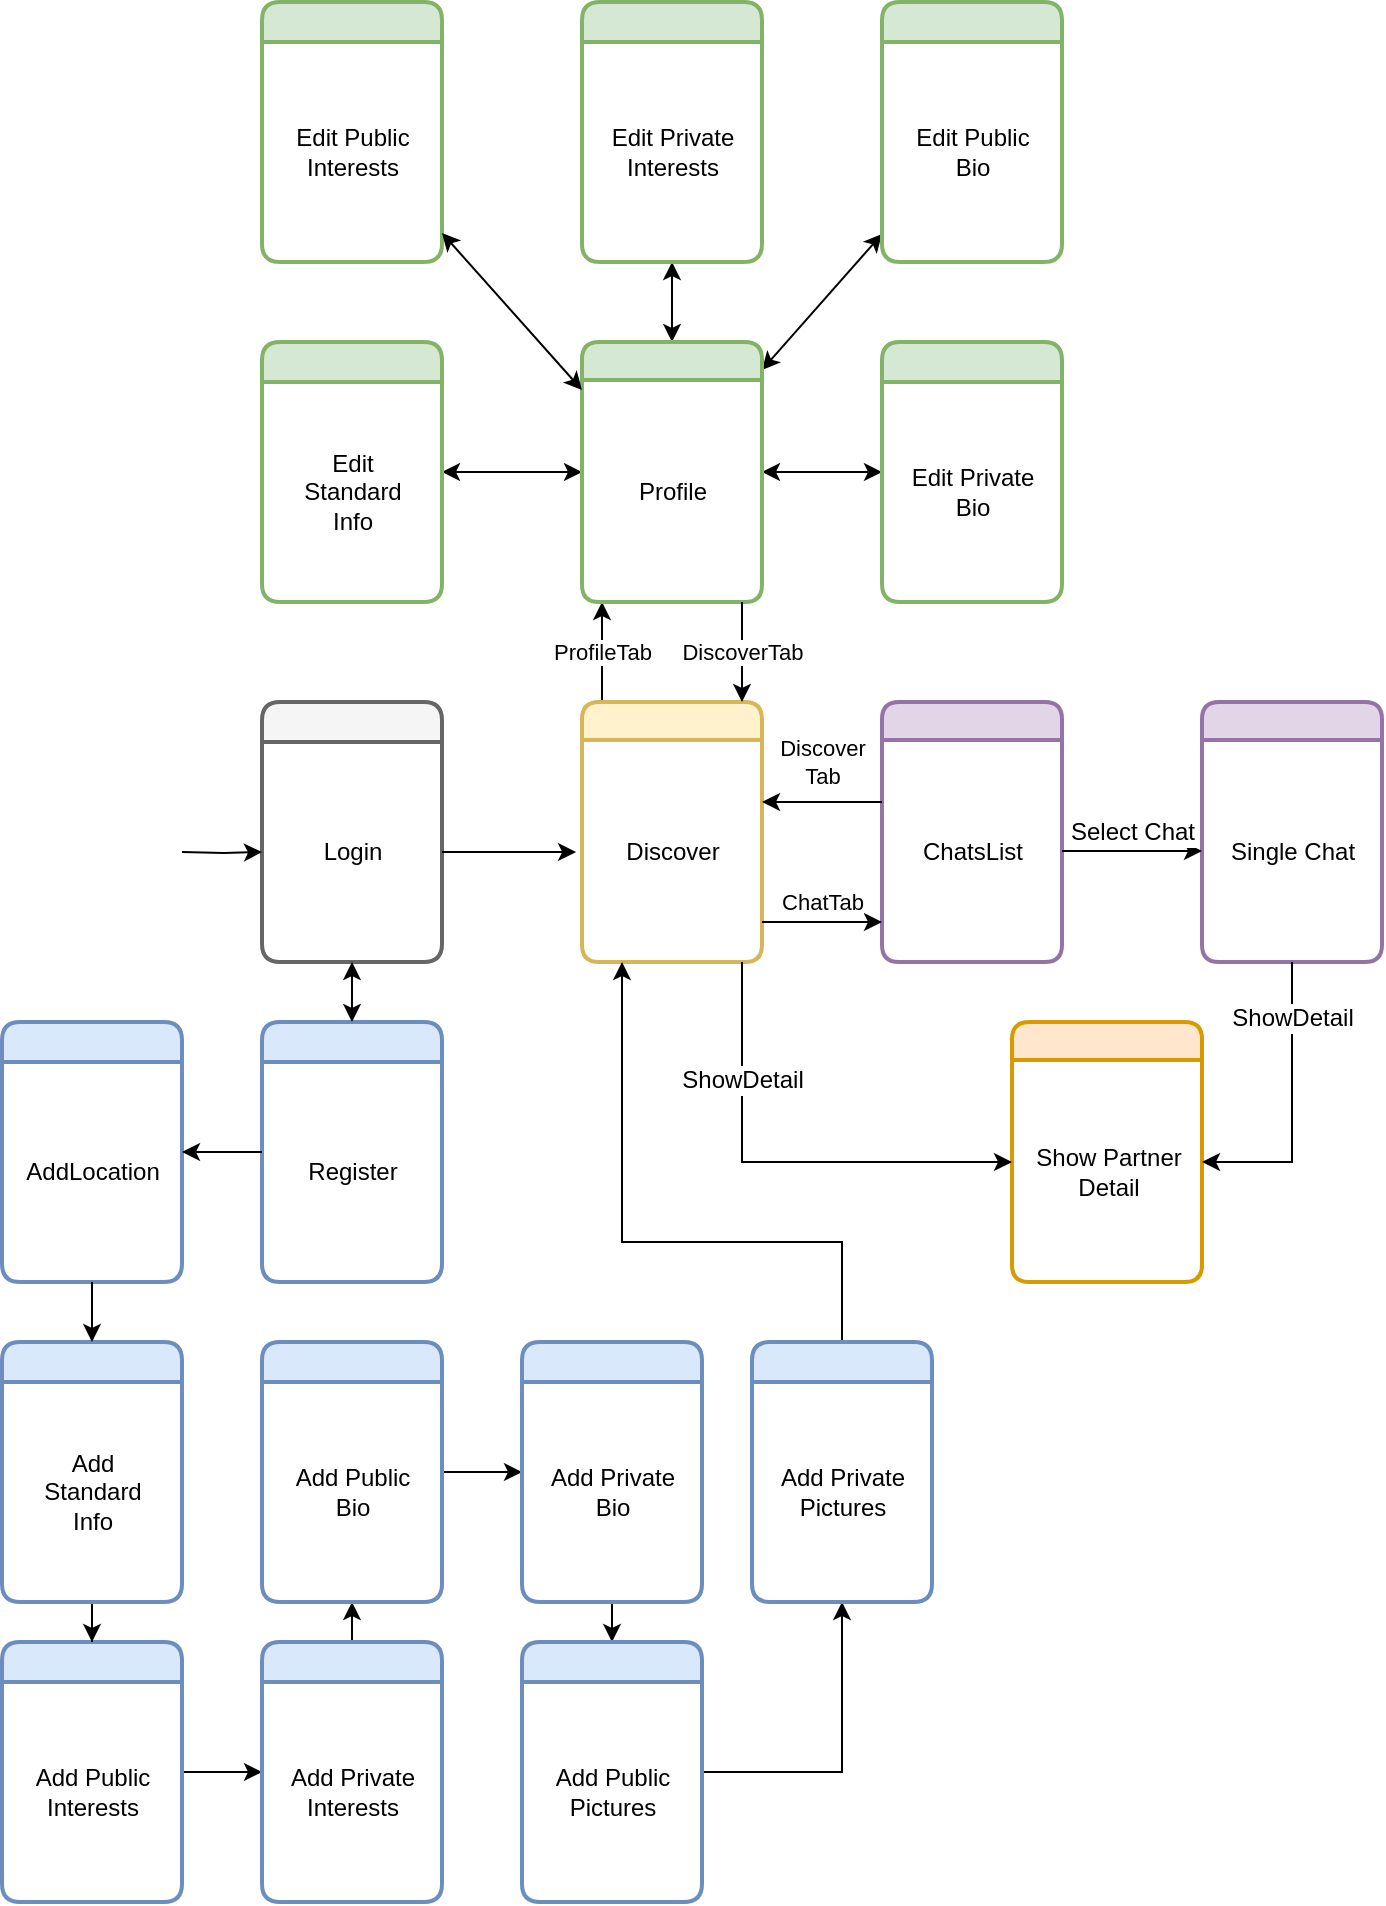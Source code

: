 <mxfile version="20.2.6"><diagram id="3oKSRpvQD-3Rtn6nESA1" name="Page-1"><mxGraphModel dx="2523" dy="2035" grid="1" gridSize="10" guides="1" tooltips="1" connect="1" arrows="1" fold="1" page="1" pageScale="1" pageWidth="850" pageHeight="1100" math="0" shadow="0"><root><mxCell id="0"/><mxCell id="1" parent="0"/><mxCell id="K8wivl5P5FMc2v_rYO8I-10" value="" style="swimlane;childLayout=stackLayout;horizontal=1;startSize=20;horizontalStack=0;fillColor=#f5f5f5;rounded=1;fontSize=14;fontStyle=0;strokeWidth=2;resizeParent=0;resizeLast=1;shadow=0;dashed=0;align=center;strokeColor=#666666;fontColor=#333333;" parent="1" vertex="1"><mxGeometry x="90" y="230" width="90" height="130" as="geometry"><mxRectangle x="90" y="210" width="50" height="40" as="alternateBounds"/></mxGeometry></mxCell><mxCell id="K8wivl5P5FMc2v_rYO8I-20" value="Login" style="text;html=1;align=center;verticalAlign=middle;resizable=0;points=[];;autosize=1;" parent="K8wivl5P5FMc2v_rYO8I-10" vertex="1"><mxGeometry y="20" width="90" height="110" as="geometry"/></mxCell><mxCell id="NVUlYLoKK_l5uXwqNmR6-7" value="ProfileTab" style="edgeStyle=orthogonalEdgeStyle;rounded=0;orthogonalLoop=1;jettySize=auto;html=1;" edge="1" parent="1" source="K8wivl5P5FMc2v_rYO8I-23" target="NVUlYLoKK_l5uXwqNmR6-6"><mxGeometry relative="1" as="geometry"><Array as="points"><mxPoint x="260" y="220"/><mxPoint x="260" y="220"/></Array></mxGeometry></mxCell><mxCell id="K8wivl5P5FMc2v_rYO8I-23" value="" style="swimlane;childLayout=stackLayout;horizontal=1;startSize=19;horizontalStack=0;fillColor=#fff2cc;rounded=1;fontSize=14;fontStyle=0;strokeWidth=2;resizeParent=0;resizeLast=1;shadow=0;dashed=0;align=center;strokeColor=#d6b656;" parent="1" vertex="1"><mxGeometry x="250" y="230" width="90" height="130" as="geometry"><mxRectangle x="260" y="240" width="50" height="40" as="alternateBounds"/></mxGeometry></mxCell><mxCell id="K8wivl5P5FMc2v_rYO8I-24" value="Discover" style="text;html=1;align=center;verticalAlign=middle;resizable=0;points=[];;autosize=1;" parent="K8wivl5P5FMc2v_rYO8I-23" vertex="1"><mxGeometry y="19" width="90" height="111" as="geometry"/></mxCell><mxCell id="K8wivl5P5FMc2v_rYO8I-25" value="" style="swimlane;childLayout=stackLayout;horizontal=1;startSize=19;horizontalStack=0;fillColor=#e1d5e7;rounded=1;fontSize=14;fontStyle=0;strokeWidth=2;resizeParent=0;resizeLast=1;shadow=0;dashed=0;align=center;strokeColor=#9673a6;" parent="1" vertex="1"><mxGeometry x="400" y="230" width="90" height="130" as="geometry"><mxRectangle x="260" y="240" width="50" height="40" as="alternateBounds"/></mxGeometry></mxCell><mxCell id="K8wivl5P5FMc2v_rYO8I-26" value="ChatsList" style="text;html=1;align=center;verticalAlign=middle;resizable=0;points=[];;autosize=1;" parent="K8wivl5P5FMc2v_rYO8I-25" vertex="1"><mxGeometry y="19" width="90" height="111" as="geometry"/></mxCell><mxCell id="K8wivl5P5FMc2v_rYO8I-28" value="" style="swimlane;childLayout=stackLayout;horizontal=1;startSize=19;horizontalStack=0;fillColor=#e1d5e7;rounded=1;fontSize=14;fontStyle=0;strokeWidth=2;resizeParent=0;resizeLast=1;shadow=0;dashed=0;align=center;strokeColor=#9673a6;" parent="1" vertex="1"><mxGeometry x="560" y="230" width="90" height="130" as="geometry"><mxRectangle x="260" y="240" width="50" height="40" as="alternateBounds"/></mxGeometry></mxCell><mxCell id="K8wivl5P5FMc2v_rYO8I-29" value="Single Chat" style="text;html=1;align=center;verticalAlign=middle;resizable=0;points=[];;autosize=1;" parent="K8wivl5P5FMc2v_rYO8I-28" vertex="1"><mxGeometry y="19" width="90" height="111" as="geometry"/></mxCell><mxCell id="K8wivl5P5FMc2v_rYO8I-34" value="" style="swimlane;childLayout=stackLayout;horizontal=1;startSize=19;horizontalStack=0;fillColor=#ffe6cc;rounded=1;fontSize=14;fontStyle=0;strokeWidth=2;resizeParent=0;resizeLast=1;shadow=0;dashed=0;align=center;strokeColor=#d79b00;" parent="1" vertex="1"><mxGeometry x="465" y="390" width="95" height="130" as="geometry"><mxRectangle x="260" y="240" width="50" height="40" as="alternateBounds"/></mxGeometry></mxCell><mxCell id="K8wivl5P5FMc2v_rYO8I-35" value="Show Partner &lt;br&gt;Detail" style="text;html=1;align=center;verticalAlign=middle;resizable=0;points=[];;autosize=1;" parent="K8wivl5P5FMc2v_rYO8I-34" vertex="1"><mxGeometry y="19" width="95" height="111" as="geometry"/></mxCell><mxCell id="K8wivl5P5FMc2v_rYO8I-38" value="ChatTab" style="edgeStyle=orthogonalEdgeStyle;rounded=0;orthogonalLoop=1;jettySize=auto;html=1;" parent="1" source="K8wivl5P5FMc2v_rYO8I-24" target="K8wivl5P5FMc2v_rYO8I-26" edge="1"><mxGeometry y="10" relative="1" as="geometry"><Array as="points"><mxPoint x="370" y="340"/><mxPoint x="370" y="340"/></Array><mxPoint as="offset"/></mxGeometry></mxCell><mxCell id="K8wivl5P5FMc2v_rYO8I-39" style="edgeStyle=orthogonalEdgeStyle;rounded=0;orthogonalLoop=1;jettySize=auto;html=1;" parent="1" source="K8wivl5P5FMc2v_rYO8I-24" target="K8wivl5P5FMc2v_rYO8I-35" edge="1"><mxGeometry relative="1" as="geometry"><Array as="points"><mxPoint x="330" y="460"/></Array></mxGeometry></mxCell><mxCell id="K8wivl5P5FMc2v_rYO8I-57" value="ShowDetail" style="text;html=1;align=center;verticalAlign=middle;resizable=0;points=[];;labelBackgroundColor=#ffffff;" parent="K8wivl5P5FMc2v_rYO8I-39" vertex="1" connectable="0"><mxGeometry x="-0.387" y="1" relative="1" as="geometry"><mxPoint x="-1" y="-13" as="offset"/></mxGeometry></mxCell><mxCell id="K8wivl5P5FMc2v_rYO8I-40" style="edgeStyle=orthogonalEdgeStyle;rounded=0;orthogonalLoop=1;jettySize=auto;html=1;" parent="1" source="K8wivl5P5FMc2v_rYO8I-26" target="K8wivl5P5FMc2v_rYO8I-29" edge="1"><mxGeometry relative="1" as="geometry"/></mxCell><mxCell id="K8wivl5P5FMc2v_rYO8I-54" value="Select Chat" style="text;html=1;align=center;verticalAlign=middle;resizable=0;points=[];;labelBackgroundColor=#ffffff;" parent="K8wivl5P5FMc2v_rYO8I-40" vertex="1" connectable="0"><mxGeometry x="-0.133" y="-1" relative="1" as="geometry"><mxPoint x="4" y="-11" as="offset"/></mxGeometry></mxCell><mxCell id="K8wivl5P5FMc2v_rYO8I-44" style="edgeStyle=orthogonalEdgeStyle;rounded=0;orthogonalLoop=1;jettySize=auto;html=1;entryX=-0.033;entryY=0.505;entryDx=0;entryDy=0;entryPerimeter=0;" parent="1" source="K8wivl5P5FMc2v_rYO8I-20" target="K8wivl5P5FMc2v_rYO8I-24" edge="1"><mxGeometry relative="1" as="geometry"/></mxCell><mxCell id="K8wivl5P5FMc2v_rYO8I-45" value="" style="swimlane;childLayout=stackLayout;horizontal=1;startSize=20;horizontalStack=0;fillColor=#dae8fc;rounded=1;fontSize=14;fontStyle=0;strokeWidth=2;resizeParent=0;resizeLast=1;shadow=0;dashed=0;align=center;strokeColor=#6c8ebf;" parent="1" vertex="1"><mxGeometry x="90" y="390" width="90" height="130" as="geometry"><mxRectangle x="260" y="240" width="50" height="40" as="alternateBounds"/></mxGeometry></mxCell><mxCell id="K8wivl5P5FMc2v_rYO8I-46" value="Register" style="text;html=1;align=center;verticalAlign=middle;resizable=0;points=[];;autosize=1;" parent="K8wivl5P5FMc2v_rYO8I-45" vertex="1"><mxGeometry y="20" width="90" height="110" as="geometry"/></mxCell><mxCell id="K8wivl5P5FMc2v_rYO8I-47" style="edgeStyle=orthogonalEdgeStyle;rounded=0;orthogonalLoop=1;jettySize=auto;html=1;entryX=0.5;entryY=0;entryDx=0;entryDy=0;startArrow=classic;startFill=1;" parent="1" source="K8wivl5P5FMc2v_rYO8I-20" target="K8wivl5P5FMc2v_rYO8I-45" edge="1"><mxGeometry relative="1" as="geometry"/></mxCell><mxCell id="K8wivl5P5FMc2v_rYO8I-48" style="edgeStyle=orthogonalEdgeStyle;rounded=0;orthogonalLoop=1;jettySize=auto;html=1;startArrow=none;startFill=0;" parent="1" target="K8wivl5P5FMc2v_rYO8I-20" edge="1"><mxGeometry relative="1" as="geometry"><mxPoint x="50" y="305" as="sourcePoint"/></mxGeometry></mxCell><mxCell id="NVUlYLoKK_l5uXwqNmR6-1" style="edgeStyle=orthogonalEdgeStyle;rounded=0;orthogonalLoop=1;jettySize=auto;html=1;" edge="1" parent="1" source="K8wivl5P5FMc2v_rYO8I-29" target="K8wivl5P5FMc2v_rYO8I-35"><mxGeometry relative="1" as="geometry"><Array as="points"><mxPoint x="605" y="460"/></Array></mxGeometry></mxCell><mxCell id="NVUlYLoKK_l5uXwqNmR6-4" value="&lt;span style=&quot;font-size: 12px;&quot;&gt;ShowDetail&lt;/span&gt;" style="edgeLabel;html=1;align=center;verticalAlign=middle;resizable=0;points=[];" vertex="1" connectable="0" parent="NVUlYLoKK_l5uXwqNmR6-1"><mxGeometry x="-0.381" y="-1" relative="1" as="geometry"><mxPoint x="1" y="-17" as="offset"/></mxGeometry></mxCell><mxCell id="NVUlYLoKK_l5uXwqNmR6-59" style="edgeStyle=orthogonalEdgeStyle;rounded=0;orthogonalLoop=1;jettySize=auto;html=1;startArrow=classic;startFill=1;" edge="1" parent="1" source="NVUlYLoKK_l5uXwqNmR6-5" target="NVUlYLoKK_l5uXwqNmR6-52"><mxGeometry relative="1" as="geometry"/></mxCell><mxCell id="NVUlYLoKK_l5uXwqNmR6-62" style="edgeStyle=none;rounded=0;orthogonalLoop=1;jettySize=auto;html=1;startArrow=classic;startFill=1;" edge="1" parent="1" source="NVUlYLoKK_l5uXwqNmR6-5" target="NVUlYLoKK_l5uXwqNmR6-46"><mxGeometry relative="1" as="geometry"/></mxCell><mxCell id="NVUlYLoKK_l5uXwqNmR6-63" style="edgeStyle=none;rounded=0;orthogonalLoop=1;jettySize=auto;html=1;startArrow=classic;startFill=1;" edge="1" parent="1" source="NVUlYLoKK_l5uXwqNmR6-5" target="NVUlYLoKK_l5uXwqNmR6-49"><mxGeometry relative="1" as="geometry"/></mxCell><mxCell id="NVUlYLoKK_l5uXwqNmR6-64" style="edgeStyle=none;rounded=0;orthogonalLoop=1;jettySize=auto;html=1;startArrow=classic;startFill=1;" edge="1" parent="1" source="NVUlYLoKK_l5uXwqNmR6-5" target="NVUlYLoKK_l5uXwqNmR6-55"><mxGeometry relative="1" as="geometry"/></mxCell><mxCell id="NVUlYLoKK_l5uXwqNmR6-5" value="" style="swimlane;childLayout=stackLayout;horizontal=1;startSize=19;horizontalStack=0;fillColor=#d5e8d4;rounded=1;fontSize=14;fontStyle=0;strokeWidth=2;resizeParent=0;resizeLast=1;shadow=0;dashed=0;align=center;strokeColor=#82b366;" vertex="1" parent="1"><mxGeometry x="250" y="50" width="90" height="130" as="geometry"><mxRectangle x="260" y="240" width="50" height="40" as="alternateBounds"/></mxGeometry></mxCell><mxCell id="NVUlYLoKK_l5uXwqNmR6-6" value="Profile" style="text;html=1;align=center;verticalAlign=middle;resizable=0;points=[];;autosize=1;" vertex="1" parent="NVUlYLoKK_l5uXwqNmR6-5"><mxGeometry y="19" width="90" height="111" as="geometry"/></mxCell><mxCell id="NVUlYLoKK_l5uXwqNmR6-8" value="DiscoverTab" style="edgeStyle=orthogonalEdgeStyle;rounded=0;orthogonalLoop=1;jettySize=auto;html=1;" edge="1" parent="1" source="NVUlYLoKK_l5uXwqNmR6-6" target="K8wivl5P5FMc2v_rYO8I-23"><mxGeometry relative="1" as="geometry"><Array as="points"><mxPoint x="330" y="200"/><mxPoint x="330" y="200"/></Array></mxGeometry></mxCell><mxCell id="NVUlYLoKK_l5uXwqNmR6-9" value="Discover&lt;br&gt;Tab" style="edgeStyle=orthogonalEdgeStyle;rounded=0;orthogonalLoop=1;jettySize=auto;html=1;" edge="1" parent="1" source="K8wivl5P5FMc2v_rYO8I-26" target="K8wivl5P5FMc2v_rYO8I-24"><mxGeometry x="-0.001" y="-20" relative="1" as="geometry"><Array as="points"><mxPoint x="380" y="280"/><mxPoint x="380" y="280"/></Array><mxPoint as="offset"/></mxGeometry></mxCell><mxCell id="NVUlYLoKK_l5uXwqNmR6-10" value="" style="swimlane;childLayout=stackLayout;horizontal=1;startSize=20;horizontalStack=0;fillColor=#dae8fc;rounded=1;fontSize=14;fontStyle=0;strokeWidth=2;resizeParent=0;resizeLast=1;shadow=0;dashed=0;align=center;strokeColor=#6c8ebf;" vertex="1" parent="1"><mxGeometry x="-40" y="390" width="90" height="130" as="geometry"><mxRectangle x="260" y="240" width="50" height="40" as="alternateBounds"/></mxGeometry></mxCell><mxCell id="NVUlYLoKK_l5uXwqNmR6-11" value="AddLocation" style="text;html=1;align=center;verticalAlign=middle;resizable=0;points=[];;autosize=1;" vertex="1" parent="NVUlYLoKK_l5uXwqNmR6-10"><mxGeometry y="20" width="90" height="110" as="geometry"/></mxCell><mxCell id="NVUlYLoKK_l5uXwqNmR6-36" style="edgeStyle=orthogonalEdgeStyle;rounded=0;orthogonalLoop=1;jettySize=auto;html=1;" edge="1" parent="1" source="NVUlYLoKK_l5uXwqNmR6-16" target="NVUlYLoKK_l5uXwqNmR6-18"><mxGeometry relative="1" as="geometry"/></mxCell><mxCell id="NVUlYLoKK_l5uXwqNmR6-16" value="" style="swimlane;childLayout=stackLayout;horizontal=1;startSize=20;horizontalStack=0;fillColor=#dae8fc;rounded=1;fontSize=14;fontStyle=0;strokeWidth=2;resizeParent=0;resizeLast=1;shadow=0;dashed=0;align=center;strokeColor=#6c8ebf;" vertex="1" parent="1"><mxGeometry x="-40" y="700" width="90" height="130" as="geometry"><mxRectangle x="90" y="210" width="50" height="40" as="alternateBounds"/></mxGeometry></mxCell><mxCell id="NVUlYLoKK_l5uXwqNmR6-17" value="Add Public&lt;br&gt;Interests" style="text;html=1;align=center;verticalAlign=middle;resizable=0;points=[];;autosize=1;" vertex="1" parent="NVUlYLoKK_l5uXwqNmR6-16"><mxGeometry y="20" width="90" height="110" as="geometry"/></mxCell><mxCell id="NVUlYLoKK_l5uXwqNmR6-37" style="edgeStyle=orthogonalEdgeStyle;rounded=0;orthogonalLoop=1;jettySize=auto;html=1;" edge="1" parent="1" source="NVUlYLoKK_l5uXwqNmR6-18" target="NVUlYLoKK_l5uXwqNmR6-20"><mxGeometry relative="1" as="geometry"/></mxCell><mxCell id="NVUlYLoKK_l5uXwqNmR6-18" value="" style="swimlane;childLayout=stackLayout;horizontal=1;startSize=20;horizontalStack=0;fillColor=#dae8fc;rounded=1;fontSize=14;fontStyle=0;strokeWidth=2;resizeParent=0;resizeLast=1;shadow=0;dashed=0;align=center;strokeColor=#6c8ebf;" vertex="1" parent="1"><mxGeometry x="90" y="700" width="90" height="130" as="geometry"><mxRectangle x="90" y="210" width="50" height="40" as="alternateBounds"/></mxGeometry></mxCell><mxCell id="NVUlYLoKK_l5uXwqNmR6-19" value="Add Private&lt;br&gt;Interests" style="text;html=1;align=center;verticalAlign=middle;resizable=0;points=[];;autosize=1;" vertex="1" parent="NVUlYLoKK_l5uXwqNmR6-18"><mxGeometry y="20" width="90" height="110" as="geometry"/></mxCell><mxCell id="NVUlYLoKK_l5uXwqNmR6-38" style="edgeStyle=orthogonalEdgeStyle;rounded=0;orthogonalLoop=1;jettySize=auto;html=1;" edge="1" parent="1" source="NVUlYLoKK_l5uXwqNmR6-20" target="NVUlYLoKK_l5uXwqNmR6-24"><mxGeometry relative="1" as="geometry"/></mxCell><mxCell id="NVUlYLoKK_l5uXwqNmR6-20" value="" style="swimlane;childLayout=stackLayout;horizontal=1;startSize=20;horizontalStack=0;fillColor=#dae8fc;rounded=1;fontSize=14;fontStyle=0;strokeWidth=2;resizeParent=0;resizeLast=1;shadow=0;dashed=0;align=center;strokeColor=#6c8ebf;" vertex="1" parent="1"><mxGeometry x="90" y="550" width="90" height="130" as="geometry"><mxRectangle x="90" y="210" width="50" height="40" as="alternateBounds"/></mxGeometry></mxCell><mxCell id="NVUlYLoKK_l5uXwqNmR6-21" value="Add Public&lt;br&gt;Bio" style="text;html=1;align=center;verticalAlign=middle;resizable=0;points=[];;autosize=1;" vertex="1" parent="NVUlYLoKK_l5uXwqNmR6-20"><mxGeometry y="20" width="90" height="110" as="geometry"/></mxCell><mxCell id="NVUlYLoKK_l5uXwqNmR6-35" style="edgeStyle=orthogonalEdgeStyle;rounded=0;orthogonalLoop=1;jettySize=auto;html=1;" edge="1" parent="1" source="NVUlYLoKK_l5uXwqNmR6-22" target="NVUlYLoKK_l5uXwqNmR6-16"><mxGeometry relative="1" as="geometry"/></mxCell><mxCell id="NVUlYLoKK_l5uXwqNmR6-22" value="" style="swimlane;childLayout=stackLayout;horizontal=1;startSize=20;horizontalStack=0;fillColor=#dae8fc;rounded=1;fontSize=14;fontStyle=0;strokeWidth=2;resizeParent=0;resizeLast=1;shadow=0;dashed=0;align=center;strokeColor=#6c8ebf;" vertex="1" parent="1"><mxGeometry x="-40" y="550" width="90" height="130" as="geometry"><mxRectangle x="90" y="210" width="50" height="40" as="alternateBounds"/></mxGeometry></mxCell><mxCell id="NVUlYLoKK_l5uXwqNmR6-23" value="Add&lt;br&gt;Standard&lt;br&gt;Info" style="text;html=1;align=center;verticalAlign=middle;resizable=0;points=[];;autosize=1;" vertex="1" parent="NVUlYLoKK_l5uXwqNmR6-22"><mxGeometry y="20" width="90" height="110" as="geometry"/></mxCell><mxCell id="NVUlYLoKK_l5uXwqNmR6-39" style="edgeStyle=orthogonalEdgeStyle;rounded=0;orthogonalLoop=1;jettySize=auto;html=1;" edge="1" parent="1" source="NVUlYLoKK_l5uXwqNmR6-24" target="NVUlYLoKK_l5uXwqNmR6-27"><mxGeometry relative="1" as="geometry"/></mxCell><mxCell id="NVUlYLoKK_l5uXwqNmR6-24" value="" style="swimlane;childLayout=stackLayout;horizontal=1;startSize=20;horizontalStack=0;fillColor=#dae8fc;rounded=1;fontSize=14;fontStyle=0;strokeWidth=2;resizeParent=0;resizeLast=1;shadow=0;dashed=0;align=center;strokeColor=#6c8ebf;" vertex="1" parent="1"><mxGeometry x="220" y="550" width="90" height="130" as="geometry"><mxRectangle x="90" y="210" width="50" height="40" as="alternateBounds"/></mxGeometry></mxCell><mxCell id="NVUlYLoKK_l5uXwqNmR6-25" value="Add Private&lt;br&gt;Bio" style="text;html=1;align=center;verticalAlign=middle;resizable=0;points=[];;autosize=1;" vertex="1" parent="NVUlYLoKK_l5uXwqNmR6-24"><mxGeometry y="20" width="90" height="110" as="geometry"/></mxCell><mxCell id="NVUlYLoKK_l5uXwqNmR6-40" style="edgeStyle=orthogonalEdgeStyle;rounded=0;orthogonalLoop=1;jettySize=auto;html=1;" edge="1" parent="1" source="NVUlYLoKK_l5uXwqNmR6-27" target="NVUlYLoKK_l5uXwqNmR6-29"><mxGeometry relative="1" as="geometry"/></mxCell><mxCell id="NVUlYLoKK_l5uXwqNmR6-27" value="" style="swimlane;childLayout=stackLayout;horizontal=1;startSize=20;horizontalStack=0;fillColor=#dae8fc;rounded=1;fontSize=14;fontStyle=0;strokeWidth=2;resizeParent=0;resizeLast=1;shadow=0;dashed=0;align=center;strokeColor=#6c8ebf;" vertex="1" parent="1"><mxGeometry x="220" y="700" width="90" height="130" as="geometry"><mxRectangle x="90" y="210" width="50" height="40" as="alternateBounds"/></mxGeometry></mxCell><mxCell id="NVUlYLoKK_l5uXwqNmR6-28" value="Add Public&lt;br&gt;Pictures" style="text;html=1;align=center;verticalAlign=middle;resizable=0;points=[];;autosize=1;" vertex="1" parent="NVUlYLoKK_l5uXwqNmR6-27"><mxGeometry y="20" width="90" height="110" as="geometry"/></mxCell><mxCell id="NVUlYLoKK_l5uXwqNmR6-41" style="edgeStyle=orthogonalEdgeStyle;rounded=0;orthogonalLoop=1;jettySize=auto;html=1;" edge="1" parent="1" source="NVUlYLoKK_l5uXwqNmR6-29" target="K8wivl5P5FMc2v_rYO8I-23"><mxGeometry relative="1" as="geometry"><Array as="points"><mxPoint x="380" y="500"/><mxPoint x="270" y="500"/></Array></mxGeometry></mxCell><mxCell id="NVUlYLoKK_l5uXwqNmR6-29" value="" style="swimlane;childLayout=stackLayout;horizontal=1;startSize=20;horizontalStack=0;fillColor=#dae8fc;rounded=1;fontSize=14;fontStyle=0;strokeWidth=2;resizeParent=0;resizeLast=1;shadow=0;dashed=0;align=center;strokeColor=#6c8ebf;" vertex="1" parent="1"><mxGeometry x="335" y="550" width="90" height="130" as="geometry"><mxRectangle x="90" y="210" width="50" height="40" as="alternateBounds"/></mxGeometry></mxCell><mxCell id="NVUlYLoKK_l5uXwqNmR6-30" value="Add Private&lt;br&gt;Pictures" style="text;html=1;align=center;verticalAlign=middle;resizable=0;points=[];;autosize=1;" vertex="1" parent="NVUlYLoKK_l5uXwqNmR6-29"><mxGeometry y="20" width="90" height="110" as="geometry"/></mxCell><mxCell id="NVUlYLoKK_l5uXwqNmR6-32" style="edgeStyle=orthogonalEdgeStyle;rounded=0;orthogonalLoop=1;jettySize=auto;html=1;" edge="1" parent="1" source="K8wivl5P5FMc2v_rYO8I-45" target="NVUlYLoKK_l5uXwqNmR6-10"><mxGeometry relative="1" as="geometry"/></mxCell><mxCell id="NVUlYLoKK_l5uXwqNmR6-33" style="edgeStyle=orthogonalEdgeStyle;rounded=0;orthogonalLoop=1;jettySize=auto;html=1;" edge="1" parent="1" source="NVUlYLoKK_l5uXwqNmR6-11" target="NVUlYLoKK_l5uXwqNmR6-22"><mxGeometry relative="1" as="geometry"/></mxCell><mxCell id="NVUlYLoKK_l5uXwqNmR6-43" value="" style="swimlane;childLayout=stackLayout;horizontal=1;startSize=20;horizontalStack=0;fillColor=#d5e8d4;rounded=1;fontSize=14;fontStyle=0;strokeWidth=2;resizeParent=0;resizeLast=1;shadow=0;dashed=0;align=center;strokeColor=#82b366;" vertex="1" parent="1"><mxGeometry x="90" y="-120" width="90" height="130" as="geometry"><mxRectangle x="90" y="210" width="50" height="40" as="alternateBounds"/></mxGeometry></mxCell><mxCell id="NVUlYLoKK_l5uXwqNmR6-44" value="Edit Public&lt;br&gt;Interests" style="text;html=1;align=center;verticalAlign=middle;resizable=0;points=[];;autosize=1;" vertex="1" parent="NVUlYLoKK_l5uXwqNmR6-43"><mxGeometry y="20" width="90" height="110" as="geometry"/></mxCell><mxCell id="NVUlYLoKK_l5uXwqNmR6-46" value="" style="swimlane;childLayout=stackLayout;horizontal=1;startSize=20;horizontalStack=0;fillColor=#d5e8d4;rounded=1;fontSize=14;fontStyle=0;strokeWidth=2;resizeParent=0;resizeLast=1;shadow=0;dashed=0;align=center;strokeColor=#82b366;" vertex="1" parent="1"><mxGeometry x="250" y="-120" width="90" height="130" as="geometry"><mxRectangle x="90" y="210" width="50" height="40" as="alternateBounds"/></mxGeometry></mxCell><mxCell id="NVUlYLoKK_l5uXwqNmR6-47" value="Edit Private&lt;br&gt;Interests" style="text;html=1;align=center;verticalAlign=middle;resizable=0;points=[];;autosize=1;" vertex="1" parent="NVUlYLoKK_l5uXwqNmR6-46"><mxGeometry y="20" width="90" height="110" as="geometry"/></mxCell><mxCell id="NVUlYLoKK_l5uXwqNmR6-49" value="" style="swimlane;childLayout=stackLayout;horizontal=1;startSize=20;horizontalStack=0;fillColor=#d5e8d4;rounded=1;fontSize=14;fontStyle=0;strokeWidth=2;resizeParent=0;resizeLast=1;shadow=0;dashed=0;align=center;strokeColor=#82b366;" vertex="1" parent="1"><mxGeometry x="400" y="-120" width="90" height="130" as="geometry"><mxRectangle x="90" y="210" width="50" height="40" as="alternateBounds"/></mxGeometry></mxCell><mxCell id="NVUlYLoKK_l5uXwqNmR6-50" value="Edit Public&lt;br&gt;Bio" style="text;html=1;align=center;verticalAlign=middle;resizable=0;points=[];;autosize=1;" vertex="1" parent="NVUlYLoKK_l5uXwqNmR6-49"><mxGeometry y="20" width="90" height="110" as="geometry"/></mxCell><mxCell id="NVUlYLoKK_l5uXwqNmR6-52" value="" style="swimlane;childLayout=stackLayout;horizontal=1;startSize=20;horizontalStack=0;fillColor=#d5e8d4;rounded=1;fontSize=14;fontStyle=0;strokeWidth=2;resizeParent=0;resizeLast=1;shadow=0;dashed=0;align=center;strokeColor=#82b366;" vertex="1" parent="1"><mxGeometry x="90" y="50" width="90" height="130" as="geometry"><mxRectangle x="90" y="210" width="50" height="40" as="alternateBounds"/></mxGeometry></mxCell><mxCell id="NVUlYLoKK_l5uXwqNmR6-53" value="Edit&lt;br&gt;Standard&lt;br&gt;Info" style="text;html=1;align=center;verticalAlign=middle;resizable=0;points=[];;autosize=1;" vertex="1" parent="NVUlYLoKK_l5uXwqNmR6-52"><mxGeometry y="20" width="90" height="110" as="geometry"/></mxCell><mxCell id="NVUlYLoKK_l5uXwqNmR6-55" value="" style="swimlane;childLayout=stackLayout;horizontal=1;startSize=20;horizontalStack=0;fillColor=#d5e8d4;rounded=1;fontSize=14;fontStyle=0;strokeWidth=2;resizeParent=0;resizeLast=1;shadow=0;dashed=0;align=center;strokeColor=#82b366;" vertex="1" parent="1"><mxGeometry x="400" y="50" width="90" height="130" as="geometry"><mxRectangle x="90" y="210" width="50" height="40" as="alternateBounds"/></mxGeometry></mxCell><mxCell id="NVUlYLoKK_l5uXwqNmR6-56" value="Edit Private&lt;br&gt;Bio" style="text;html=1;align=center;verticalAlign=middle;resizable=0;points=[];;autosize=1;" vertex="1" parent="NVUlYLoKK_l5uXwqNmR6-55"><mxGeometry y="20" width="90" height="110" as="geometry"/></mxCell><mxCell id="NVUlYLoKK_l5uXwqNmR6-60" style="rounded=0;orthogonalLoop=1;jettySize=auto;html=1;startArrow=classic;startFill=1;" edge="1" parent="1" source="NVUlYLoKK_l5uXwqNmR6-6" target="NVUlYLoKK_l5uXwqNmR6-43"><mxGeometry relative="1" as="geometry"/></mxCell></root></mxGraphModel></diagram></mxfile>